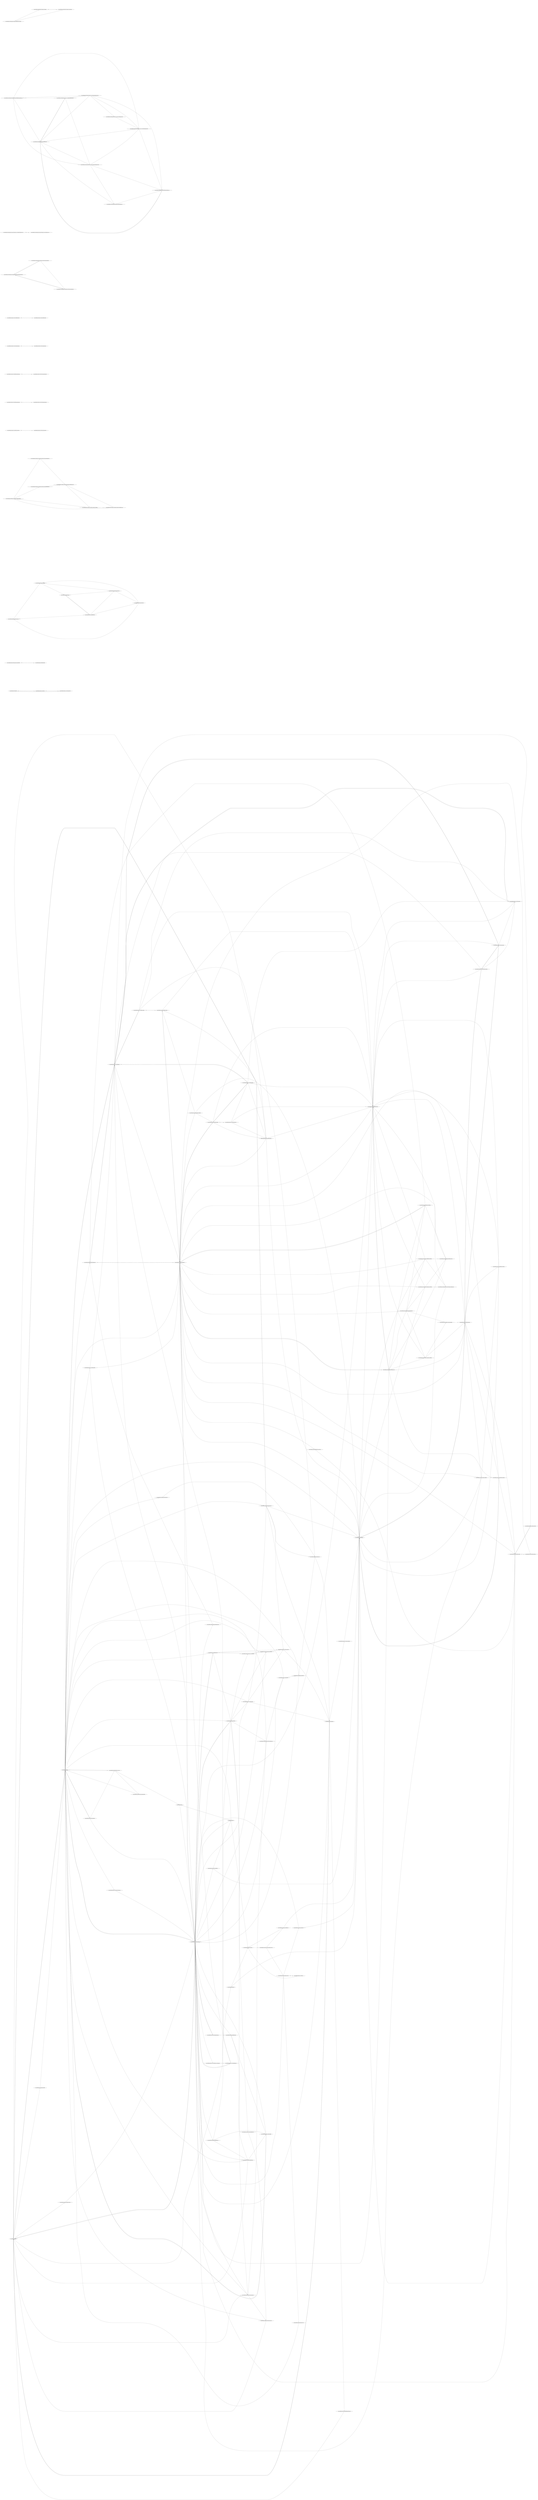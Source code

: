 digraph G {
    page="40,60"; 
    ratio=auto;
    rankdir=LR;
    fontsize=10;
   "System.Data.Entity.Database" -> { rank=none; "System.Data.Entity.DbContext"; "System.Data.Entity.Internal.AppConfig"; "System.Data.Entity.Internal.InitializerLockPair"; "System.Data.Entity.Internal.InternalConnection"; "System.Data.Entity.Internal.InternalContext"; "System.Data.Entity.Internal.InternalSqlNonSetQuery"; "System.Data.Entity.Internal.LazyInternalConnection" }
   "System.Data.Entity.DbContext" -> { rank=none; "System.Data.Entity.Database"; "System.Data.Entity.DbSet"; "System.Data.Entity.Infrastructure.DbChangeTracker"; "System.Data.Entity.Infrastructure.DbContextConfiguration"; "System.Data.Entity.Infrastructure.DbEntityEntry"; "System.Data.Entity.Infrastructure.EdmMetadata"; "System.Data.Entity.Internal.DbHelpers"; "System.Data.Entity.Internal.DbSetDiscoveryService"; "System.Data.Entity.Internal.EagerInternalConnection"; "System.Data.Entity.Internal.EagerInternalContext"; "System.Data.Entity.Internal.InternalContext"; "System.Data.Entity.Internal.InternalEntityEntry"; "System.Data.Entity.Internal.LazyInternalConnection"; "System.Data.Entity.Internal.LazyInternalContext"; "System.Data.Entity.Validation.DbEntityValidationResult" }
   "System.Data.Entity.DbExtensions" -> { rank=none; "System.Data.Entity.Infrastructure.DbQuery"; "System.Data.Entity.Internal.DbHelpers" }
   "System.Data.Entity.DbModelBuilder" -> { rank=none; "System.Data.Entity.Infrastructure.DbModel" }
   "System.Data.Entity.DbSet" -> { rank=none; "System.Data.Entity.Infrastructure.DbQuery"; "System.Data.Entity.Internal.InternalContext" }
   "System.Data.Entity.DbSet`1" -> { rank=none; "System.Data.Entity.DbSet"; "System.Data.Entity.Internal.InternalContext" }
   "System.Data.Entity.Edm.Db.DbForeignKeyConstraintMetadata" -> { rank=none; "System.Data.Entity.Edm.Db.DbTableMetadata" }
   "System.Data.Entity.Edm.Db.DbTableMetadata" -> { rank=none; "System.Data.Entity.Edm.Db.DbForeignKeyConstraintMetadata" }
   "System.Data.Entity.Edm.EdmAssociationConstraint" -> { rank=none; "System.Data.Entity.Edm.EdmAssociationEnd" }
   "System.Data.Entity.Edm.EdmAssociationEnd" -> { rank=none; "System.Data.Entity.Edm.EdmEntityType" }
   "System.Data.Entity.Edm.EdmAssociationType" -> { rank=none; "System.Data.Entity.Edm.EdmAssociationConstraint"; "System.Data.Entity.Edm.EdmAssociationEnd" }
   "System.Data.Entity.Edm.EdmEntityType" -> { rank=none; "System.Data.Entity.Edm.EdmNavigationProperty"; "System.Data.Entity.Edm.Internal.EdmExtensions" }
   "System.Data.Entity.Edm.EdmNavigationProperty" -> { rank=none; "System.Data.Entity.Edm.EdmAssociationEnd"; "System.Data.Entity.Edm.EdmAssociationType" }
   "System.Data.Entity.Edm.Internal.EdmExtensions" -> { rank=none; "System.Data.Entity.Edm.EdmAssociationConstraint"; "System.Data.Entity.Edm.EdmAssociationType"; "System.Data.Entity.Edm.EdmEntityType"; "System.Data.Entity.Edm.EdmNavigationProperty" }
   "System.Data.Entity.Edm.Validation.Internal.EdmModel.EdmModelRuleSet" -> { rank=none; "System.Data.Entity.Edm.Validation.Internal.EdmModel.EdmModelSemanticValidationRules"; "System.Data.Entity.Edm.Validation.Internal.EdmModel.EdmModelSyntacticValidationRules" }
   "System.Data.Entity.Edm.Validation.Internal.EdmModel.EdmModelSemanticValidationRules" -> { rank=none; "System.Data.Entity.Edm.Validation.Internal.EdmModel.EdmModelValidationContext" }
   "System.Data.Entity.Edm.Validation.Internal.EdmModel.EdmModelSyntacticValidationRules" -> { rank=none; "System.Data.Entity.Edm.Validation.Internal.EdmModel.EdmModelValidationContext" }
   "System.Data.Entity.Edm.Validation.Internal.EdmModel.EdmModelValidationContext" -> { rank=none; "System.Data.Entity.Edm.Validation.Internal.EdmModel.EdmModelValidator" }
   "System.Data.Entity.Edm.Validation.Internal.EdmModel.EdmModelValidationVisitor" -> { rank=none; "System.Data.Entity.Edm.Validation.Internal.EdmModel.EdmModelRuleSet"; "System.Data.Entity.Edm.Validation.Internal.EdmModel.EdmModelValidationContext" }
   "System.Data.Entity.Edm.Validation.Internal.EdmModel.EdmModelValidator" -> { rank=none; "System.Data.Entity.Edm.Validation.Internal.EdmModel.EdmModelRuleSet"; "System.Data.Entity.Edm.Validation.Internal.EdmModel.EdmModelValidationVisitor" }
   "System.Data.Entity.Infrastructure.DbChangeTracker" -> { rank=none; "System.Data.Entity.Infrastructure.DbEntityEntry"; "System.Data.Entity.Internal.InternalContext"; "System.Data.Entity.Internal.InternalEntityEntry" }
   "System.Data.Entity.Infrastructure.DbCollectionEntry" -> { rank=none; "System.Data.Entity.Infrastructure.DbEntityEntry"; "System.Data.Entity.Infrastructure.DbMemberEntry"; "System.Data.Entity.Internal.InternalCollectionEntry"; "System.Data.Entity.Internal.InternalMemberEntry"; "System.Data.Entity.Internal.InternalNavigationEntry" }
   "System.Data.Entity.Infrastructure.DbCollectionEntry`2" -> { rank=none; "System.Data.Entity.Infrastructure.DbCollectionEntry"; "System.Data.Entity.Internal.InternalCollectionEntry"; "System.Data.Entity.Internal.InternalMemberEntry"; "System.Data.Entity.Internal.InternalNavigationEntry" }
   "System.Data.Entity.Infrastructure.DbCompiledModel" -> { rank=none; "System.Data.Entity.DbModelBuilder"; "System.Data.Entity.Infrastructure.DbModel" }
   "System.Data.Entity.Infrastructure.DbComplexPropertyEntry" -> { rank=none; "System.Data.Entity.Infrastructure.DbMemberEntry"; "System.Data.Entity.Infrastructure.DbPropertyEntry"; "System.Data.Entity.Internal.InternalMemberEntry"; "System.Data.Entity.Internal.InternalPropertyEntry" }
   "System.Data.Entity.Infrastructure.DbConnectionInfo" -> { rank=none; "System.Data.Entity.Internal.AppConfig" }
   "System.Data.Entity.Infrastructure.DbContextConfiguration" -> { rank=none; "System.Data.Entity.Internal.InternalContext" }
   "System.Data.Entity.Infrastructure.DbContextInfo" -> { rank=none; "System.Data.Entity.DbContext"; "System.Data.Entity.Infrastructure.DbConnectionInfo"; "System.Data.Entity.Internal.AppConfig"; "System.Data.Entity.Internal.InternalContext"; "System.Data.Entity.Internal.LazyInternalConnection" }
   "System.Data.Entity.Infrastructure.DbEntityEntry" -> { rank=none; "System.Data.Entity.DbContext"; "System.Data.Entity.Infrastructure.DbCollectionEntry"; "System.Data.Entity.Infrastructure.DbComplexPropertyEntry"; "System.Data.Entity.Infrastructure.DbMemberEntry"; "System.Data.Entity.Infrastructure.DbPropertyEntry"; "System.Data.Entity.Infrastructure.DbPropertyValues"; "System.Data.Entity.Infrastructure.DbReferenceEntry"; "System.Data.Entity.Internal.InternalContext"; "System.Data.Entity.Internal.InternalEntityEntry"; "System.Data.Entity.Validation.DbEntityValidationResult" }
   "System.Data.Entity.Infrastructure.DbMemberEntry" -> { rank=none; "System.Data.Entity.Infrastructure.DbEntityEntry"; "System.Data.Entity.Internal.InternalMemberEntry" }
   "System.Data.Entity.Infrastructure.DbModel" -> { rank=none; "System.Data.Entity.DbModelBuilder"; "System.Data.Entity.Infrastructure.DbCompiledModel" }
   "System.Data.Entity.Infrastructure.DbPropertyEntry" -> { rank=none; "System.Data.Entity.Infrastructure.DbComplexPropertyEntry"; "System.Data.Entity.Infrastructure.DbEntityEntry"; "System.Data.Entity.Infrastructure.DbMemberEntry"; "System.Data.Entity.Internal.InternalMemberEntry"; "System.Data.Entity.Internal.InternalPropertyEntry" }
   "System.Data.Entity.Infrastructure.DbPropertyValues" -> { rank=none; "System.Data.Entity.Internal.InternalPropertyValues" }
   "System.Data.Entity.Infrastructure.DbQuery" -> { rank=none; "System.Data.Entity.Internal.Linq.NonGenericDbQueryProvider" }
   "System.Data.Entity.Infrastructure.DbQuery`1" -> { rank=none; "System.Data.Entity.Infrastructure.DbQuery"; "System.Data.Entity.Internal.Linq.DbQueryProvider" }
   "System.Data.Entity.Infrastructure.DbReferenceEntry" -> { rank=none; "System.Data.Entity.Infrastructure.DbEntityEntry"; "System.Data.Entity.Infrastructure.DbMemberEntry"; "System.Data.Entity.Internal.InternalMemberEntry"; "System.Data.Entity.Internal.InternalNavigationEntry"; "System.Data.Entity.Internal.InternalReferenceEntry" }
   "System.Data.Entity.Infrastructure.DbUpdateConcurrencyException" -> { rank=none; "System.Data.Entity.Infrastructure.DbUpdateException" }
   "System.Data.Entity.Infrastructure.DbUpdateException" -> { rank=none; "System.Data.Entity.Infrastructure.DbEntityEntry"; "System.Data.Entity.Internal.InternalContext"; "System.Data.Entity.Internal.InternalEntityEntry" }
   "System.Data.Entity.Infrastructure.EdmMetadata" -> { rank=none; "System.Data.Entity.DbContext"; "System.Data.Entity.Internal.InternalContext"; "System.Data.Entity.Internal.ModelHashCalculator" }
   "System.Data.Entity.Infrastructure.EdmxWriter" -> { rank=none; "System.Data.Entity.DbContext"; "System.Data.Entity.Internal.EagerInternalContext"; "System.Data.Entity.Internal.InternalContext" }
   "System.Data.Entity.Infrastructure.SqlConnectionFactory" -> { rank=none; "System.Data.Entity.Internal.DbHelpers" }
   "System.Data.Entity.Internal.AppConfig" -> { rank=none; "System.Data.Entity.Database"; "System.Data.Entity.Infrastructure.SqlConnectionFactory"; "System.Data.Entity.Internal.LegacyDatabaseInitializerConfig" }
   "System.Data.Entity.Internal.ClonedPropertyValues" -> { rank=none; "System.Data.Entity.Internal.InternalPropertyValues" }
   "System.Data.Entity.Internal.DatabaseCreator" -> { rank=none; "System.Data.Entity.DbContext"; "System.Data.Entity.Infrastructure.DbConnectionInfo"; "System.Data.Entity.Internal.InternalContext"; "System.Data.Entity.Migrations.DbMigrationsConfiguration"; "System.Data.Entity.Migrations.DbMigrator"; "System.Data.Entity.Migrations.Infrastructure.MigratorBase" }
   "System.Data.Entity.Internal.DbContextTypesInitializersPair" -> { rank=none; "System.Data.Entity.DbContext" }
   "System.Data.Entity.Internal.DbDataRecordPropertyValues" -> { rank=none; "System.Data.Entity.Internal.InternalPropertyValues" }
   "System.Data.Entity.Internal.DbHelpers" -> { rank=none; "System.Data.Entity.Internal.InternalMemberEntry"; "System.Data.Entity.Internal.InternalNestedPropertyEntry"; "System.Data.Entity.Internal.InternalPropertyEntry" }
   "System.Data.Entity.Internal.DbSetDiscoveryService" -> { rank=none; "System.Data.Entity.DbContext"; "System.Data.Entity.DbSet`1"; "System.Data.Entity.Internal.DbContextTypesInitializersPair" }
   "System.Data.Entity.Internal.EagerInternalConnection" -> { rank=none; "System.Data.Entity.Internal.InternalConnection" }
   "System.Data.Entity.Internal.EagerInternalContext" -> { rank=none; "System.Data.Entity.Internal.InternalConnection"; "System.Data.Entity.Internal.InternalContext" }
   "System.Data.Entity.Internal.EdmMetadataContext" -> { rank=none; "System.Data.Entity.Database"; "System.Data.Entity.DbContext"; "System.Data.Entity.Infrastructure.EdmMetadata" }
   "System.Data.Entity.Internal.EdmMetadataRepository" -> { rank=none; "System.Data.Entity.DbExtensions"; "System.Data.Entity.Infrastructure.EdmMetadata"; "System.Data.Entity.Internal.EdmMetadataContext" }
   "System.Data.Entity.Internal.InitializerLockPair" -> { rank=none; "System.Data.Entity.DbContext" }
   "System.Data.Entity.Internal.InternalCollectionEntry" -> { rank=none; "System.Data.Entity.Infrastructure.DbCollectionEntry"; "System.Data.Entity.Infrastructure.DbCollectionEntry`2"; "System.Data.Entity.Internal.InternalEntityEntry"; "System.Data.Entity.Internal.InternalMemberEntry"; "System.Data.Entity.Internal.InternalNavigationEntry" }
   "System.Data.Entity.Internal.InternalConnection" -> { rank=none; "System.Data.Entity.Internal.AppConfig" }
   "System.Data.Entity.Internal.InternalContext" -> { rank=none; "System.Data.Entity.Database"; "System.Data.Entity.DbContext"; "System.Data.Entity.Infrastructure.DbUpdateConcurrencyException"; "System.Data.Entity.Infrastructure.DbUpdateException"; "System.Data.Entity.Internal.AppConfig"; "System.Data.Entity.Internal.DatabaseCreator"; "System.Data.Entity.Internal.EdmMetadataContext"; "System.Data.Entity.Internal.EdmMetadataRepository"; "System.Data.Entity.Internal.Linq.InternalDbSet`1"; "System.Data.Entity.Internal.ModelCompatibilityChecker"; "System.Data.Entity.Internal.ModelHashCalculator"; "System.Data.Entity.Internal.Validation.ValidationProvider"; "System.Data.Entity.Migrations.DbMigrationsConfiguration"; "System.Data.Entity.Migrations.DbMigrator"; "System.Data.Entity.Migrations.Extensions.DbContextExtensions"; "System.Data.Entity.Migrations.History.HistoryRepository"; "System.Data.Entity.Validation.DbEntityValidationException" }
   "System.Data.Entity.Internal.InternalEntityEntry" -> { rank=none; "System.Data.Entity.Internal.ClonedPropertyValues"; "System.Data.Entity.Internal.DbDataRecordPropertyValues"; "System.Data.Entity.Internal.DbHelpers"; "System.Data.Entity.Internal.InternalCollectionEntry"; "System.Data.Entity.Internal.InternalContext"; "System.Data.Entity.Internal.InternalPropertyValues"; "System.Data.Entity.Internal.InternalReferenceEntry"; "System.Data.Entity.Internal.NavigationEntryMetadata"; "System.Data.Entity.Internal.PropertyEntryMetadata"; "System.Data.Entity.Internal.Validation.EntityValidator"; "System.Data.Entity.Internal.Validation.ValidationProvider"; "System.Data.Entity.Validation.DbEntityValidationResult" }
   "System.Data.Entity.Internal.InternalEntityPropertyEntry" -> { rank=none; "System.Data.Entity.Internal.DbHelpers"; "System.Data.Entity.Internal.InternalEntityEntry"; "System.Data.Entity.Internal.InternalMemberEntry"; "System.Data.Entity.Internal.InternalPropertyEntry" }
   "System.Data.Entity.Internal.InternalMemberEntry" -> { rank=none; "System.Data.Entity.Internal.InternalContext"; "System.Data.Entity.Internal.InternalEntityEntry"; "System.Data.Entity.Internal.Validation.ValidationProvider" }
   "System.Data.Entity.Internal.InternalNavigationEntry" -> { rank=none; "System.Data.Entity.Internal.DbHelpers"; "System.Data.Entity.Internal.InternalEntityEntry"; "System.Data.Entity.Internal.InternalMemberEntry" }
   "System.Data.Entity.Internal.InternalNestedPropertyEntry" -> { rank=none; "System.Data.Entity.Internal.DbHelpers"; "System.Data.Entity.Internal.InternalMemberEntry"; "System.Data.Entity.Internal.InternalPropertyEntry"; "System.Data.Entity.Internal.InternalPropertyValues" }
   "System.Data.Entity.Internal.InternalPropertyEntry" -> { rank=none; "System.Data.Entity.Infrastructure.DbComplexPropertyEntry"; "System.Data.Entity.Infrastructure.DbPropertyEntry"; "System.Data.Entity.Internal.DbHelpers"; "System.Data.Entity.Internal.InternalEntityEntry"; "System.Data.Entity.Internal.InternalMemberEntry"; "System.Data.Entity.Internal.InternalPropertyValues"; "System.Data.Entity.Internal.PropertyEntryMetadata" }
   "System.Data.Entity.Internal.InternalPropertyValues" -> { rank=none; "System.Data.Entity.Infrastructure.DbPropertyValues"; "System.Data.Entity.Internal.ClonedPropertyValues"; "System.Data.Entity.Internal.DbHelpers"; "System.Data.Entity.Internal.InternalContext" }
   "System.Data.Entity.Internal.InternalReferenceEntry" -> { rank=none; "System.Data.Entity.Infrastructure.DbReferenceEntry"; "System.Data.Entity.Internal.InternalEntityEntry"; "System.Data.Entity.Internal.InternalMemberEntry"; "System.Data.Entity.Internal.InternalNavigationEntry" }
   "System.Data.Entity.Internal.InternalSqlNonSetQuery" -> { rank=none; "System.Data.Entity.Internal.InternalContext" }
   "System.Data.Entity.Internal.LazyInternalConnection" -> { rank=none; "System.Data.Entity.Database"; "System.Data.Entity.Infrastructure.DbConnectionInfo"; "System.Data.Entity.Internal.AppConfig"; "System.Data.Entity.Internal.DbHelpers"; "System.Data.Entity.Internal.InternalConnection" }
   "System.Data.Entity.Internal.LazyInternalContext" -> { rank=none; "System.Data.Entity.DbContext"; "System.Data.Entity.Internal.DbSetDiscoveryService"; "System.Data.Entity.Internal.InternalContext" }
   "System.Data.Entity.Internal.LegacyDatabaseInitializerConfig" -> { rank=none; "System.Data.Entity.Database" }
   "System.Data.Entity.Internal.Linq.DbQueryProvider" -> { rank=none; "System.Data.Entity.Infrastructure.DbQuery`1"; "System.Data.Entity.Internal.InternalContext"; "System.Data.Entity.Internal.Linq.DbQueryVisitor"; "System.Data.Entity.Internal.Linq.InternalQuery`1" }
   "System.Data.Entity.Internal.Linq.DbQueryVisitor" -> { rank=none; "System.Data.Entity.DbContext" }
   "System.Data.Entity.Internal.Linq.InternalDbQuery`1" -> { rank=none; "System.Data.Entity.Infrastructure.DbQuery"; "System.Data.Entity.Internal.DbHelpers" }
   "System.Data.Entity.Internal.Linq.InternalDbSet`1" -> { rank=none; "System.Data.Entity.DbSet"; "System.Data.Entity.Internal.DbHelpers" }
   "System.Data.Entity.Internal.Linq.InternalQuery`1" -> { rank=none; "System.Data.Entity.Internal.DbHelpers"; "System.Data.Entity.Internal.InternalContext" }
   "System.Data.Entity.Internal.Linq.NonGenericDbQueryProvider" -> { rank=none; "System.Data.Entity.Internal.Linq.DbQueryProvider"; "System.Data.Entity.Internal.Linq.InternalDbQuery`1" }
   "System.Data.Entity.Internal.ModelCompatibilityChecker" -> { rank=none; "System.Data.Entity.Internal.InternalContext"; "System.Data.Entity.Internal.ModelHashCalculator" }
   "System.Data.Entity.Internal.ModelHashCalculator" -> { rank=none; "System.Data.Entity.Internal.EdmMetadataContext" }
   "System.Data.Entity.Internal.NavigationEntryMetadata" -> { rank=none; "System.Data.Entity.Internal.DbHelpers"; "System.Data.Entity.Internal.InternalCollectionEntry"; "System.Data.Entity.Internal.InternalReferenceEntry" }
   "System.Data.Entity.Internal.PropertyEntryMetadata" -> { rank=none; "System.Data.Entity.Internal.DbHelpers"; "System.Data.Entity.Internal.InternalContext"; "System.Data.Entity.Internal.InternalEntityPropertyEntry"; "System.Data.Entity.Internal.InternalNestedPropertyEntry" }
   "System.Data.Entity.Internal.Validation.ComplexPropertyValidator" -> { rank=none; "System.Data.Entity.Internal.InternalMemberEntry"; "System.Data.Entity.Internal.InternalPropertyEntry"; "System.Data.Entity.Internal.Validation.ComplexTypeValidator" }
   "System.Data.Entity.Internal.Validation.ComplexTypeValidator" -> { rank=none; "System.Data.Entity.Internal.InternalPropertyEntry" }
   "System.Data.Entity.Internal.Validation.EntityValidationContext" -> { rank=none; "System.Data.Entity.Internal.InternalEntityEntry" }
   "System.Data.Entity.Internal.Validation.EntityValidator" -> { rank=none; "System.Data.Entity.Internal.InternalEntityEntry"; "System.Data.Entity.Internal.Validation.EntityValidationContext"; "System.Data.Entity.Validation.DbEntityValidationResult" }
   "System.Data.Entity.Internal.Validation.EntityValidatorBuilder" -> { rank=none; "System.Data.Entity.Internal.InternalEntityEntry"; "System.Data.Entity.Internal.Validation.ComplexPropertyValidator"; "System.Data.Entity.Internal.Validation.ComplexTypeValidator"; "System.Data.Entity.Internal.Validation.EntityValidator"; "System.Data.Entity.Internal.Validation.ValidatableObjectValidator"; "System.Data.Entity.Internal.Validation.ValidationAttributeValidator" }
   "System.Data.Entity.Internal.Validation.ValidatableObjectValidator" -> { rank=none; "System.Data.Entity.Internal.DbHelpers"; "System.Data.Entity.Internal.InternalEntityEntry"; "System.Data.Entity.Internal.InternalMemberEntry"; "System.Data.Entity.Internal.Validation.EntityValidationContext"; "System.Data.Entity.ModelConfiguration.Utilities.ValidationContextExtensions" }
   "System.Data.Entity.Internal.Validation.ValidationAttributeValidator" -> { rank=none; "System.Data.Entity.Internal.DbHelpers"; "System.Data.Entity.Internal.InternalEntityEntry"; "System.Data.Entity.Internal.InternalMemberEntry"; "System.Data.Entity.Internal.Validation.EntityValidationContext"; "System.Data.Entity.ModelConfiguration.Utilities.ValidationContextExtensions" }
   "System.Data.Entity.Internal.Validation.ValidationProvider" -> { rank=none; "System.Data.Entity.Internal.InternalEntityEntry"; "System.Data.Entity.Internal.InternalMemberEntry"; "System.Data.Entity.Internal.InternalNestedPropertyEntry"; "System.Data.Entity.Internal.InternalPropertyEntry"; "System.Data.Entity.Internal.Validation.ComplexPropertyValidator"; "System.Data.Entity.Internal.Validation.EntityValidationContext"; "System.Data.Entity.Internal.Validation.EntityValidator"; "System.Data.Entity.Internal.Validation.EntityValidatorBuilder" }
   "System.Data.Entity.Migrations.DbMigrationsConfiguration" -> { rank=none; "System.Data.Entity.DbContext"; "System.Data.Entity.Infrastructure.DbConnectionInfo" }
   "System.Data.Entity.Migrations.DbMigrator" -> { rank=none; "System.Data.Entity.Database"; "System.Data.Entity.DbContext"; "System.Data.Entity.Infrastructure.DbContextInfo"; "System.Data.Entity.Internal.InternalContext"; "System.Data.Entity.Migrations.DbMigrationsConfiguration"; "System.Data.Entity.Migrations.Extensions.DbContextExtensions"; "System.Data.Entity.Migrations.History.HistoryRepository"; "System.Data.Entity.Migrations.Infrastructure.MigratorBase"; "System.Data.Entity.Migrations.Utilities.DatabaseCreator" }
   "System.Data.Entity.Migrations.Extensions.DbContextExtensions" -> { rank=none; "System.Data.Entity.DbContext"; "System.Data.Entity.Infrastructure.EdmxWriter" }
   "System.Data.Entity.Migrations.History.HistoryRepository" -> { rank=none; "System.Data.Entity.Database"; "System.Data.Entity.DbContext"; "System.Data.Entity.Migrations.Extensions.DbContextExtensions"; "System.Data.Entity.Migrations.Utilities.EmptyContext" }
   "System.Data.Entity.Migrations.Infrastructure.MigratorBase" -> { rank=none; "System.Data.Entity.Migrations.DbMigrationsConfiguration" }
   "System.Data.Entity.Migrations.Model.AddColumnOperation" -> { rank=none; "System.Data.Entity.Migrations.Model.DropColumnOperation" }
   "System.Data.Entity.Migrations.Model.AddForeignKeyOperation" -> { rank=none; "System.Data.Entity.Migrations.Model.DropForeignKeyOperation" }
   "System.Data.Entity.Migrations.Model.AddPrimaryKeyOperation" -> { rank=none; "System.Data.Entity.Migrations.Model.DropPrimaryKeyOperation" }
   "System.Data.Entity.Migrations.Model.CreateIndexOperation" -> { rank=none; "System.Data.Entity.Migrations.Model.DropIndexOperation" }
   "System.Data.Entity.Migrations.Model.CreateTableOperation" -> { rank=none; "System.Data.Entity.Migrations.Model.DropTableOperation" }
   "System.Data.Entity.Migrations.Model.DropColumnOperation" -> { rank=none; "System.Data.Entity.Migrations.Model.AddColumnOperation" }
   "System.Data.Entity.Migrations.Model.DropForeignKeyOperation" -> { rank=none; "System.Data.Entity.Migrations.Model.AddForeignKeyOperation" }
   "System.Data.Entity.Migrations.Model.DropIndexOperation" -> { rank=none; "System.Data.Entity.Migrations.Model.CreateIndexOperation" }
   "System.Data.Entity.Migrations.Model.DropPrimaryKeyOperation" -> { rank=none; "System.Data.Entity.Migrations.Model.AddPrimaryKeyOperation" }
   "System.Data.Entity.Migrations.Model.DropTableOperation" -> { rank=none; "System.Data.Entity.Migrations.Model.CreateTableOperation" }
   "System.Data.Entity.Migrations.Utilities.DatabaseCreator" -> { rank=none; "System.Data.Entity.Migrations.Utilities.EmptyContext" }
   "System.Data.Entity.Migrations.Utilities.EmptyContext" -> { rank=none; "System.Data.Entity.Database"; "System.Data.Entity.DbContext" }
   "System.Data.Entity.ModelConfiguration.Configuration.Mapping.EntityMappingConfiguration" -> { rank=none; "System.Data.Entity.ModelConfiguration.Configuration.NotNullConditionConfiguration"; "System.Data.Entity.ModelConfiguration.Configuration.ValueConditionConfiguration" }
   "System.Data.Entity.ModelConfiguration.Configuration.NotNullConditionConfiguration" -> { rank=none; "System.Data.Entity.ModelConfiguration.Configuration.Mapping.EntityMappingConfiguration"; "System.Data.Entity.ModelConfiguration.Configuration.ValueConditionConfiguration" }
   "System.Data.Entity.ModelConfiguration.Configuration.ValueConditionConfiguration" -> { rank=none; "System.Data.Entity.ModelConfiguration.Configuration.Mapping.EntityMappingConfiguration" }
   "System.Data.Entity.ModelConfiguration.Design.PluralizationServices.EnglishPluralizationService" -> { rank=none; "System.Data.Entity.ModelConfiguration.Design.PluralizationServices.PluralizationService" }
   "System.Data.Entity.ModelConfiguration.Design.PluralizationServices.PluralizationService" -> { rank=none; "System.Data.Entity.ModelConfiguration.Design.PluralizationServices.EnglishPluralizationService" }
   "System.Data.Entity.ModelConfiguration.Edm.Db.Mapping.DbDatabaseMappingExtensions" -> { rank=none; "System.Data.Entity.ModelConfiguration.Edm.EdmModelExtensions" }
   "System.Data.Entity.ModelConfiguration.Edm.EdmAssociationTypeExtensions" -> { rank=none; "System.Data.Entity.ModelConfiguration.Edm.EdmEntityTypeExtensions" }
   "System.Data.Entity.ModelConfiguration.Edm.EdmEntityTypeExtensions" -> { rank=none; "System.Data.Entity.ModelConfiguration.Edm.EdmModelExtensions" }
   "System.Data.Entity.ModelConfiguration.Edm.EdmModelExtensions" -> { rank=none; "System.Data.Entity.ModelConfiguration.Edm.EdmAssociationTypeExtensions"; "System.Data.Entity.ModelConfiguration.Edm.EdmEntityTypeExtensions"; "System.Data.Entity.ModelConfiguration.Edm.Services.DatabaseMappingGenerator" }
   "System.Data.Entity.ModelConfiguration.Edm.Services.AssociationTypeMappingGenerator" -> { rank=none; "System.Data.Entity.ModelConfiguration.Edm.Db.Mapping.DbDatabaseMappingExtensions"; "System.Data.Entity.ModelConfiguration.Edm.EdmAssociationTypeExtensions"; "System.Data.Entity.ModelConfiguration.Edm.EdmEntityTypeExtensions"; "System.Data.Entity.ModelConfiguration.Edm.EdmModelExtensions"; "System.Data.Entity.ModelConfiguration.Edm.Services.StructuralTypeMappingGenerator" }
   "System.Data.Entity.ModelConfiguration.Edm.Services.DatabaseMappingGenerator" -> { rank=none; "System.Data.Entity.ModelConfiguration.Edm.Db.Mapping.DbDatabaseMappingExtensions"; "System.Data.Entity.ModelConfiguration.Edm.EdmModelExtensions"; "System.Data.Entity.ModelConfiguration.Edm.Services.AssociationTypeMappingGenerator"; "System.Data.Entity.ModelConfiguration.Edm.Services.EntityTypeMappingGenerator" }
   "System.Data.Entity.ModelConfiguration.Edm.Services.EntityTypeMappingGenerator" -> { rank=none; "System.Data.Entity.ModelConfiguration.Edm.Db.Mapping.DbDatabaseMappingExtensions"; "System.Data.Entity.ModelConfiguration.Edm.EdmEntityTypeExtensions"; "System.Data.Entity.ModelConfiguration.Edm.EdmModelExtensions"; "System.Data.Entity.ModelConfiguration.Edm.Services.PropertyMappingGenerator"; "System.Data.Entity.ModelConfiguration.Edm.Services.StructuralTypeMappingGenerator" }
   "System.Data.Entity.ModelConfiguration.Edm.Services.PropertyMappingGenerator" -> { rank=none; "System.Data.Entity.ModelConfiguration.Edm.Services.StructuralTypeMappingGenerator" }
   "System.Data.Entity.ModelConfiguration.Edm.Services.StructuralTypeMappingGenerator" -> { rank=none; "System.Data.Entity.ModelConfiguration.Edm.Db.Mapping.DbDatabaseMappingExtensions"; "System.Data.Entity.ModelConfiguration.Edm.EdmEntityTypeExtensions"; "System.Data.Entity.ModelConfiguration.Edm.EdmModelExtensions" }
   "System.Data.Entity.ModelConfiguration.Mappers.NavigationPropertyMapper" -> { rank=none; "System.Data.Entity.ModelConfiguration.Mappers.TypeMapper" }
   "System.Data.Entity.ModelConfiguration.Mappers.PropertyMapper" -> { rank=none; "System.Data.Entity.ModelConfiguration.Mappers.NavigationPropertyMapper"; "System.Data.Entity.ModelConfiguration.Mappers.TypeMapper" }
   "System.Data.Entity.ModelConfiguration.Mappers.TypeMapper" -> { rank=none; "System.Data.Entity.ModelConfiguration.Mappers.PropertyMapper" }
   "System.Data.Entity.ModelConfiguration.Utilities.ValidationContextExtensions" -> { rank=none; "System.Data.Entity.Internal.DbHelpers"; "System.Data.Entity.Internal.InternalMemberEntry" }
   "System.Data.Entity.Validation.DbEntityValidationException" -> { rank=none; "System.Data.Entity.Validation.DbEntityValidationResult" }
   "System.Data.Entity.Validation.DbEntityValidationResult" -> { rank=none; "System.Data.Entity.Infrastructure.DbEntityEntry"; "System.Data.Entity.Internal.InternalEntityEntry" }
   }
